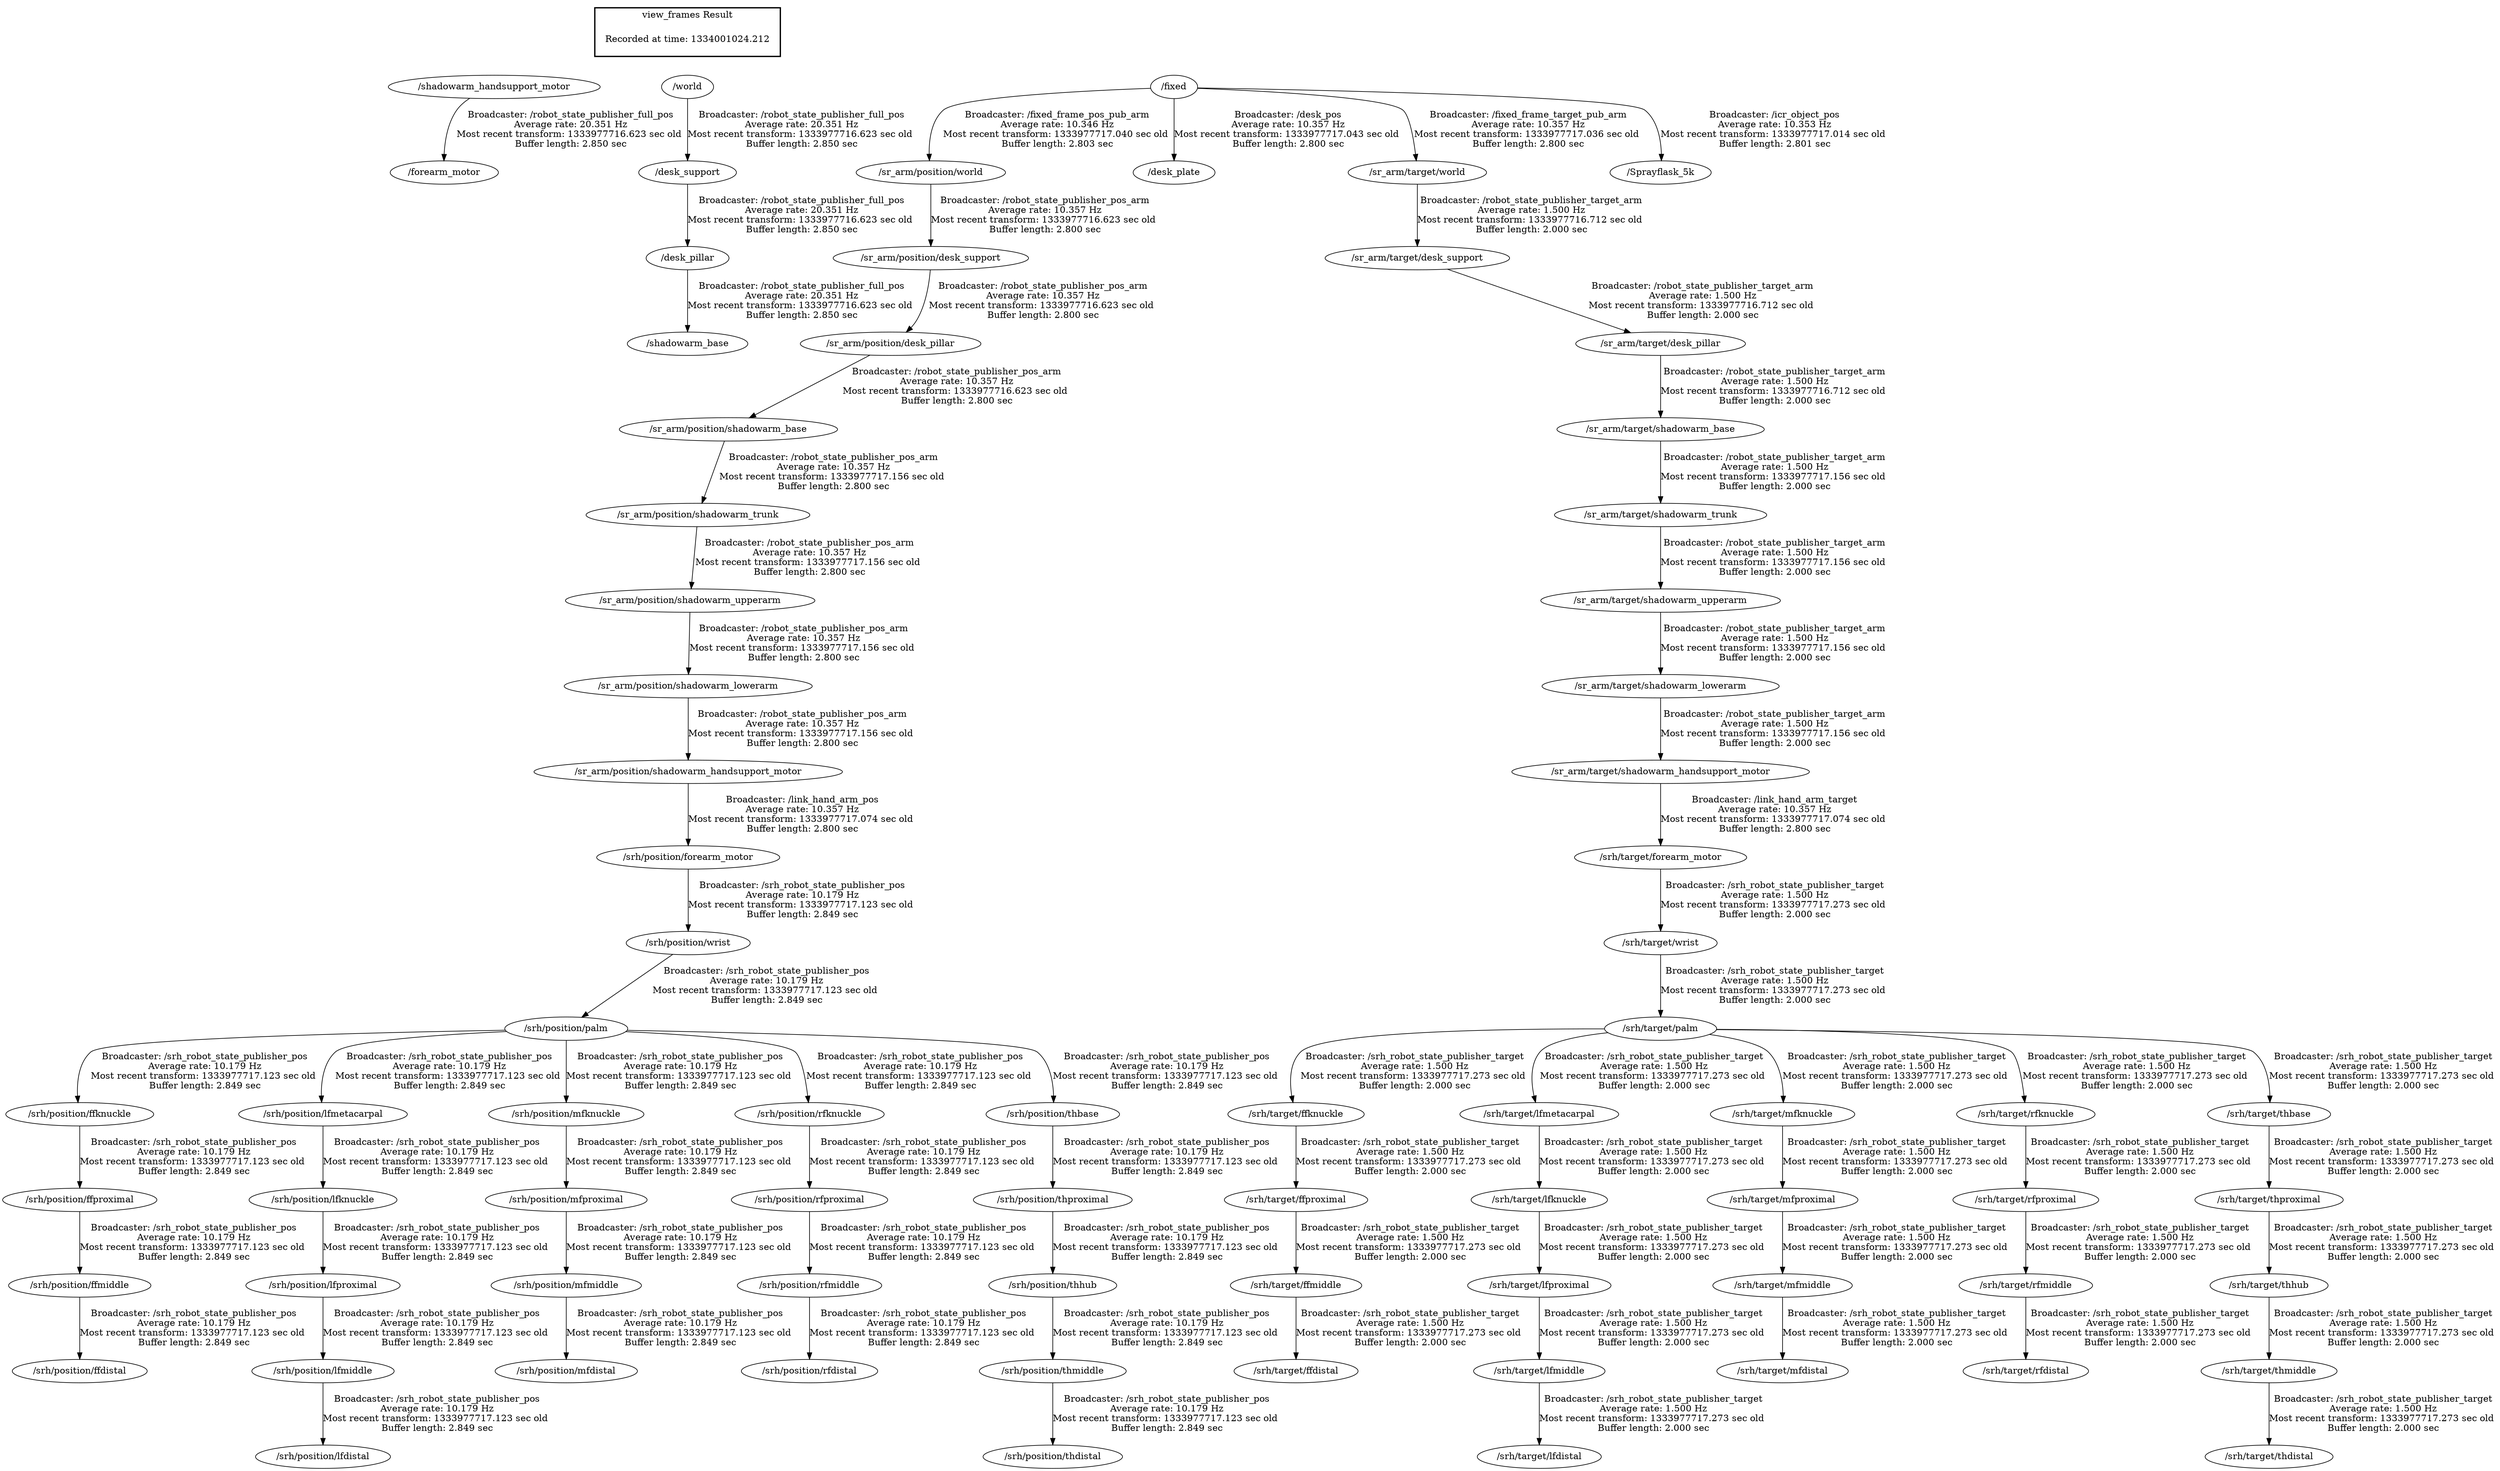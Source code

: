 digraph G {
"/sr_arm/position/shadowarm_handsupport_motor" -> "/srh/position/forearm_motor"[label="Broadcaster: /link_hand_arm_pos\nAverage rate: 10.357 Hz\nMost recent transform: 1333977717.074 sec old \nBuffer length: 2.800 sec\n"];
"/sr_arm/position/shadowarm_lowerarm" -> "/sr_arm/position/shadowarm_handsupport_motor"[label="Broadcaster: /robot_state_publisher_pos_arm\nAverage rate: 10.357 Hz\nMost recent transform: 1333977717.156 sec old \nBuffer length: 2.800 sec\n"];
"/sr_arm/target/shadowarm_handsupport_motor" -> "/srh/target/forearm_motor"[label="Broadcaster: /link_hand_arm_target\nAverage rate: 10.357 Hz\nMost recent transform: 1333977717.074 sec old \nBuffer length: 2.800 sec\n"];
"/sr_arm/target/shadowarm_lowerarm" -> "/sr_arm/target/shadowarm_handsupport_motor"[label="Broadcaster: /robot_state_publisher_target_arm\nAverage rate: 1.500 Hz\nMost recent transform: 1333977717.156 sec old \nBuffer length: 2.000 sec\n"];
"/shadowarm_handsupport_motor" -> "/forearm_motor"[label="Broadcaster: /robot_state_publisher_full_pos\nAverage rate: 20.351 Hz\nMost recent transform: 1333977716.623 sec old \nBuffer length: 2.850 sec\n"];
"/desk_pillar" -> "/shadowarm_base"[label="Broadcaster: /robot_state_publisher_full_pos\nAverage rate: 20.351 Hz\nMost recent transform: 1333977716.623 sec old \nBuffer length: 2.850 sec\n"];
"/desk_support" -> "/desk_pillar"[label="Broadcaster: /robot_state_publisher_full_pos\nAverage rate: 20.351 Hz\nMost recent transform: 1333977716.623 sec old \nBuffer length: 2.850 sec\n"];
"/world" -> "/desk_support"[label="Broadcaster: /robot_state_publisher_full_pos\nAverage rate: 20.351 Hz\nMost recent transform: 1333977716.623 sec old \nBuffer length: 2.850 sec\n"];
"/srh/position/ffmiddle" -> "/srh/position/ffdistal"[label="Broadcaster: /srh_robot_state_publisher_pos\nAverage rate: 10.179 Hz\nMost recent transform: 1333977717.123 sec old \nBuffer length: 2.849 sec\n"];
"/srh/position/ffproximal" -> "/srh/position/ffmiddle"[label="Broadcaster: /srh_robot_state_publisher_pos\nAverage rate: 10.179 Hz\nMost recent transform: 1333977717.123 sec old \nBuffer length: 2.849 sec\n"];
"/srh/position/ffknuckle" -> "/srh/position/ffproximal"[label="Broadcaster: /srh_robot_state_publisher_pos\nAverage rate: 10.179 Hz\nMost recent transform: 1333977717.123 sec old \nBuffer length: 2.849 sec\n"];
"/srh/position/palm" -> "/srh/position/ffknuckle"[label="Broadcaster: /srh_robot_state_publisher_pos\nAverage rate: 10.179 Hz\nMost recent transform: 1333977717.123 sec old \nBuffer length: 2.849 sec\n"];
"/srh/position/wrist" -> "/srh/position/palm"[label="Broadcaster: /srh_robot_state_publisher_pos\nAverage rate: 10.179 Hz\nMost recent transform: 1333977717.123 sec old \nBuffer length: 2.849 sec\n"];
"/srh/position/lfmiddle" -> "/srh/position/lfdistal"[label="Broadcaster: /srh_robot_state_publisher_pos\nAverage rate: 10.179 Hz\nMost recent transform: 1333977717.123 sec old \nBuffer length: 2.849 sec\n"];
"/srh/position/lfproximal" -> "/srh/position/lfmiddle"[label="Broadcaster: /srh_robot_state_publisher_pos\nAverage rate: 10.179 Hz\nMost recent transform: 1333977717.123 sec old \nBuffer length: 2.849 sec\n"];
"/srh/position/lfknuckle" -> "/srh/position/lfproximal"[label="Broadcaster: /srh_robot_state_publisher_pos\nAverage rate: 10.179 Hz\nMost recent transform: 1333977717.123 sec old \nBuffer length: 2.849 sec\n"];
"/srh/position/lfmetacarpal" -> "/srh/position/lfknuckle"[label="Broadcaster: /srh_robot_state_publisher_pos\nAverage rate: 10.179 Hz\nMost recent transform: 1333977717.123 sec old \nBuffer length: 2.849 sec\n"];
"/srh/position/palm" -> "/srh/position/lfmetacarpal"[label="Broadcaster: /srh_robot_state_publisher_pos\nAverage rate: 10.179 Hz\nMost recent transform: 1333977717.123 sec old \nBuffer length: 2.849 sec\n"];
"/srh/position/mfmiddle" -> "/srh/position/mfdistal"[label="Broadcaster: /srh_robot_state_publisher_pos\nAverage rate: 10.179 Hz\nMost recent transform: 1333977717.123 sec old \nBuffer length: 2.849 sec\n"];
"/srh/position/mfproximal" -> "/srh/position/mfmiddle"[label="Broadcaster: /srh_robot_state_publisher_pos\nAverage rate: 10.179 Hz\nMost recent transform: 1333977717.123 sec old \nBuffer length: 2.849 sec\n"];
"/srh/position/mfknuckle" -> "/srh/position/mfproximal"[label="Broadcaster: /srh_robot_state_publisher_pos\nAverage rate: 10.179 Hz\nMost recent transform: 1333977717.123 sec old \nBuffer length: 2.849 sec\n"];
"/srh/position/palm" -> "/srh/position/mfknuckle"[label="Broadcaster: /srh_robot_state_publisher_pos\nAverage rate: 10.179 Hz\nMost recent transform: 1333977717.123 sec old \nBuffer length: 2.849 sec\n"];
"/srh/position/rfmiddle" -> "/srh/position/rfdistal"[label="Broadcaster: /srh_robot_state_publisher_pos\nAverage rate: 10.179 Hz\nMost recent transform: 1333977717.123 sec old \nBuffer length: 2.849 sec\n"];
"/srh/position/rfproximal" -> "/srh/position/rfmiddle"[label="Broadcaster: /srh_robot_state_publisher_pos\nAverage rate: 10.179 Hz\nMost recent transform: 1333977717.123 sec old \nBuffer length: 2.849 sec\n"];
"/srh/position/rfknuckle" -> "/srh/position/rfproximal"[label="Broadcaster: /srh_robot_state_publisher_pos\nAverage rate: 10.179 Hz\nMost recent transform: 1333977717.123 sec old \nBuffer length: 2.849 sec\n"];
"/srh/position/palm" -> "/srh/position/rfknuckle"[label="Broadcaster: /srh_robot_state_publisher_pos\nAverage rate: 10.179 Hz\nMost recent transform: 1333977717.123 sec old \nBuffer length: 2.849 sec\n"];
"/srh/position/thmiddle" -> "/srh/position/thdistal"[label="Broadcaster: /srh_robot_state_publisher_pos\nAverage rate: 10.179 Hz\nMost recent transform: 1333977717.123 sec old \nBuffer length: 2.849 sec\n"];
"/srh/position/thhub" -> "/srh/position/thmiddle"[label="Broadcaster: /srh_robot_state_publisher_pos\nAverage rate: 10.179 Hz\nMost recent transform: 1333977717.123 sec old \nBuffer length: 2.849 sec\n"];
"/srh/position/thproximal" -> "/srh/position/thhub"[label="Broadcaster: /srh_robot_state_publisher_pos\nAverage rate: 10.179 Hz\nMost recent transform: 1333977717.123 sec old \nBuffer length: 2.849 sec\n"];
"/srh/position/thbase" -> "/srh/position/thproximal"[label="Broadcaster: /srh_robot_state_publisher_pos\nAverage rate: 10.179 Hz\nMost recent transform: 1333977717.123 sec old \nBuffer length: 2.849 sec\n"];
"/srh/position/palm" -> "/srh/position/thbase"[label="Broadcaster: /srh_robot_state_publisher_pos\nAverage rate: 10.179 Hz\nMost recent transform: 1333977717.123 sec old \nBuffer length: 2.849 sec\n"];
"/srh/position/forearm_motor" -> "/srh/position/wrist"[label="Broadcaster: /srh_robot_state_publisher_pos\nAverage rate: 10.179 Hz\nMost recent transform: 1333977717.123 sec old \nBuffer length: 2.849 sec\n"];
"/sr_arm/position/shadowarm_upperarm" -> "/sr_arm/position/shadowarm_lowerarm"[label="Broadcaster: /robot_state_publisher_pos_arm\nAverage rate: 10.357 Hz\nMost recent transform: 1333977717.156 sec old \nBuffer length: 2.800 sec\n"];
"/sr_arm/position/shadowarm_trunk" -> "/sr_arm/position/shadowarm_upperarm"[label="Broadcaster: /robot_state_publisher_pos_arm\nAverage rate: 10.357 Hz\nMost recent transform: 1333977717.156 sec old \nBuffer length: 2.800 sec\n"];
"/sr_arm/position/shadowarm_base" -> "/sr_arm/position/shadowarm_trunk"[label="Broadcaster: /robot_state_publisher_pos_arm\nAverage rate: 10.357 Hz\nMost recent transform: 1333977717.156 sec old \nBuffer length: 2.800 sec\n"];
"/sr_arm/position/desk_pillar" -> "/sr_arm/position/shadowarm_base"[label="Broadcaster: /robot_state_publisher_pos_arm\nAverage rate: 10.357 Hz\nMost recent transform: 1333977716.623 sec old \nBuffer length: 2.800 sec\n"];
"/fixed" -> "/sr_arm/position/world"[label="Broadcaster: /fixed_frame_pos_pub_arm\nAverage rate: 10.346 Hz\nMost recent transform: 1333977717.040 sec old \nBuffer length: 2.803 sec\n"];
"/fixed" -> "/desk_plate"[label="Broadcaster: /desk_pos\nAverage rate: 10.357 Hz\nMost recent transform: 1333977717.043 sec old \nBuffer length: 2.800 sec\n"];
"/fixed" -> "/sr_arm/target/world"[label="Broadcaster: /fixed_frame_target_pub_arm\nAverage rate: 10.357 Hz\nMost recent transform: 1333977717.036 sec old \nBuffer length: 2.800 sec\n"];
"/sr_arm/position/desk_support" -> "/sr_arm/position/desk_pillar"[label="Broadcaster: /robot_state_publisher_pos_arm\nAverage rate: 10.357 Hz\nMost recent transform: 1333977716.623 sec old \nBuffer length: 2.800 sec\n"];
"/sr_arm/position/world" -> "/sr_arm/position/desk_support"[label="Broadcaster: /robot_state_publisher_pos_arm\nAverage rate: 10.357 Hz\nMost recent transform: 1333977716.623 sec old \nBuffer length: 2.800 sec\n"];
"/fixed" -> "/Sprayflask_5k"[label="Broadcaster: /icr_object_pos\nAverage rate: 10.353 Hz\nMost recent transform: 1333977717.014 sec old \nBuffer length: 2.801 sec\n"];
"/srh/target/ffmiddle" -> "/srh/target/ffdistal"[label="Broadcaster: /srh_robot_state_publisher_target\nAverage rate: 1.500 Hz\nMost recent transform: 1333977717.273 sec old \nBuffer length: 2.000 sec\n"];
"/srh/target/ffproximal" -> "/srh/target/ffmiddle"[label="Broadcaster: /srh_robot_state_publisher_target\nAverage rate: 1.500 Hz\nMost recent transform: 1333977717.273 sec old \nBuffer length: 2.000 sec\n"];
"/srh/target/ffknuckle" -> "/srh/target/ffproximal"[label="Broadcaster: /srh_robot_state_publisher_target\nAverage rate: 1.500 Hz\nMost recent transform: 1333977717.273 sec old \nBuffer length: 2.000 sec\n"];
"/srh/target/palm" -> "/srh/target/ffknuckle"[label="Broadcaster: /srh_robot_state_publisher_target\nAverage rate: 1.500 Hz\nMost recent transform: 1333977717.273 sec old \nBuffer length: 2.000 sec\n"];
"/srh/target/wrist" -> "/srh/target/palm"[label="Broadcaster: /srh_robot_state_publisher_target\nAverage rate: 1.500 Hz\nMost recent transform: 1333977717.273 sec old \nBuffer length: 2.000 sec\n"];
"/srh/target/lfmiddle" -> "/srh/target/lfdistal"[label="Broadcaster: /srh_robot_state_publisher_target\nAverage rate: 1.500 Hz\nMost recent transform: 1333977717.273 sec old \nBuffer length: 2.000 sec\n"];
"/srh/target/lfproximal" -> "/srh/target/lfmiddle"[label="Broadcaster: /srh_robot_state_publisher_target\nAverage rate: 1.500 Hz\nMost recent transform: 1333977717.273 sec old \nBuffer length: 2.000 sec\n"];
"/srh/target/lfknuckle" -> "/srh/target/lfproximal"[label="Broadcaster: /srh_robot_state_publisher_target\nAverage rate: 1.500 Hz\nMost recent transform: 1333977717.273 sec old \nBuffer length: 2.000 sec\n"];
"/srh/target/lfmetacarpal" -> "/srh/target/lfknuckle"[label="Broadcaster: /srh_robot_state_publisher_target\nAverage rate: 1.500 Hz\nMost recent transform: 1333977717.273 sec old \nBuffer length: 2.000 sec\n"];
"/srh/target/palm" -> "/srh/target/lfmetacarpal"[label="Broadcaster: /srh_robot_state_publisher_target\nAverage rate: 1.500 Hz\nMost recent transform: 1333977717.273 sec old \nBuffer length: 2.000 sec\n"];
"/srh/target/mfmiddle" -> "/srh/target/mfdistal"[label="Broadcaster: /srh_robot_state_publisher_target\nAverage rate: 1.500 Hz\nMost recent transform: 1333977717.273 sec old \nBuffer length: 2.000 sec\n"];
"/srh/target/mfproximal" -> "/srh/target/mfmiddle"[label="Broadcaster: /srh_robot_state_publisher_target\nAverage rate: 1.500 Hz\nMost recent transform: 1333977717.273 sec old \nBuffer length: 2.000 sec\n"];
"/srh/target/mfknuckle" -> "/srh/target/mfproximal"[label="Broadcaster: /srh_robot_state_publisher_target\nAverage rate: 1.500 Hz\nMost recent transform: 1333977717.273 sec old \nBuffer length: 2.000 sec\n"];
"/srh/target/palm" -> "/srh/target/mfknuckle"[label="Broadcaster: /srh_robot_state_publisher_target\nAverage rate: 1.500 Hz\nMost recent transform: 1333977717.273 sec old \nBuffer length: 2.000 sec\n"];
"/srh/target/rfmiddle" -> "/srh/target/rfdistal"[label="Broadcaster: /srh_robot_state_publisher_target\nAverage rate: 1.500 Hz\nMost recent transform: 1333977717.273 sec old \nBuffer length: 2.000 sec\n"];
"/srh/target/rfproximal" -> "/srh/target/rfmiddle"[label="Broadcaster: /srh_robot_state_publisher_target\nAverage rate: 1.500 Hz\nMost recent transform: 1333977717.273 sec old \nBuffer length: 2.000 sec\n"];
"/srh/target/rfknuckle" -> "/srh/target/rfproximal"[label="Broadcaster: /srh_robot_state_publisher_target\nAverage rate: 1.500 Hz\nMost recent transform: 1333977717.273 sec old \nBuffer length: 2.000 sec\n"];
"/srh/target/palm" -> "/srh/target/rfknuckle"[label="Broadcaster: /srh_robot_state_publisher_target\nAverage rate: 1.500 Hz\nMost recent transform: 1333977717.273 sec old \nBuffer length: 2.000 sec\n"];
"/srh/target/thmiddle" -> "/srh/target/thdistal"[label="Broadcaster: /srh_robot_state_publisher_target\nAverage rate: 1.500 Hz\nMost recent transform: 1333977717.273 sec old \nBuffer length: 2.000 sec\n"];
"/srh/target/thhub" -> "/srh/target/thmiddle"[label="Broadcaster: /srh_robot_state_publisher_target\nAverage rate: 1.500 Hz\nMost recent transform: 1333977717.273 sec old \nBuffer length: 2.000 sec\n"];
"/srh/target/thproximal" -> "/srh/target/thhub"[label="Broadcaster: /srh_robot_state_publisher_target\nAverage rate: 1.500 Hz\nMost recent transform: 1333977717.273 sec old \nBuffer length: 2.000 sec\n"];
"/srh/target/thbase" -> "/srh/target/thproximal"[label="Broadcaster: /srh_robot_state_publisher_target\nAverage rate: 1.500 Hz\nMost recent transform: 1333977717.273 sec old \nBuffer length: 2.000 sec\n"];
"/srh/target/palm" -> "/srh/target/thbase"[label="Broadcaster: /srh_robot_state_publisher_target\nAverage rate: 1.500 Hz\nMost recent transform: 1333977717.273 sec old \nBuffer length: 2.000 sec\n"];
"/srh/target/forearm_motor" -> "/srh/target/wrist"[label="Broadcaster: /srh_robot_state_publisher_target\nAverage rate: 1.500 Hz\nMost recent transform: 1333977717.273 sec old \nBuffer length: 2.000 sec\n"];
"/sr_arm/target/desk_pillar" -> "/sr_arm/target/shadowarm_base"[label="Broadcaster: /robot_state_publisher_target_arm\nAverage rate: 1.500 Hz\nMost recent transform: 1333977716.712 sec old \nBuffer length: 2.000 sec\n"];
"/sr_arm/target/desk_support" -> "/sr_arm/target/desk_pillar"[label="Broadcaster: /robot_state_publisher_target_arm\nAverage rate: 1.500 Hz\nMost recent transform: 1333977716.712 sec old \nBuffer length: 2.000 sec\n"];
"/sr_arm/target/world" -> "/sr_arm/target/desk_support"[label="Broadcaster: /robot_state_publisher_target_arm\nAverage rate: 1.500 Hz\nMost recent transform: 1333977716.712 sec old \nBuffer length: 2.000 sec\n"];
"/sr_arm/target/shadowarm_upperarm" -> "/sr_arm/target/shadowarm_lowerarm"[label="Broadcaster: /robot_state_publisher_target_arm\nAverage rate: 1.500 Hz\nMost recent transform: 1333977717.156 sec old \nBuffer length: 2.000 sec\n"];
"/sr_arm/target/shadowarm_trunk" -> "/sr_arm/target/shadowarm_upperarm"[label="Broadcaster: /robot_state_publisher_target_arm\nAverage rate: 1.500 Hz\nMost recent transform: 1333977717.156 sec old \nBuffer length: 2.000 sec\n"];
"/sr_arm/target/shadowarm_base" -> "/sr_arm/target/shadowarm_trunk"[label="Broadcaster: /robot_state_publisher_target_arm\nAverage rate: 1.500 Hz\nMost recent transform: 1333977717.156 sec old \nBuffer length: 2.000 sec\n"];
edge [style=invis];
 subgraph cluster_legend { style=bold; color=black; label ="view_frames Result";
"Recorded at time: 1334001024.212"[ shape=plaintext ] ;
 }->"/shadowarm_handsupport_motor";
edge [style=invis];
 subgraph cluster_legend { style=bold; color=black; label ="view_frames Result";
"Recorded at time: 1334001024.212"[ shape=plaintext ] ;
 }->"/world";
edge [style=invis];
 subgraph cluster_legend { style=bold; color=black; label ="view_frames Result";
"Recorded at time: 1334001024.212"[ shape=plaintext ] ;
 }->"/fixed";
}